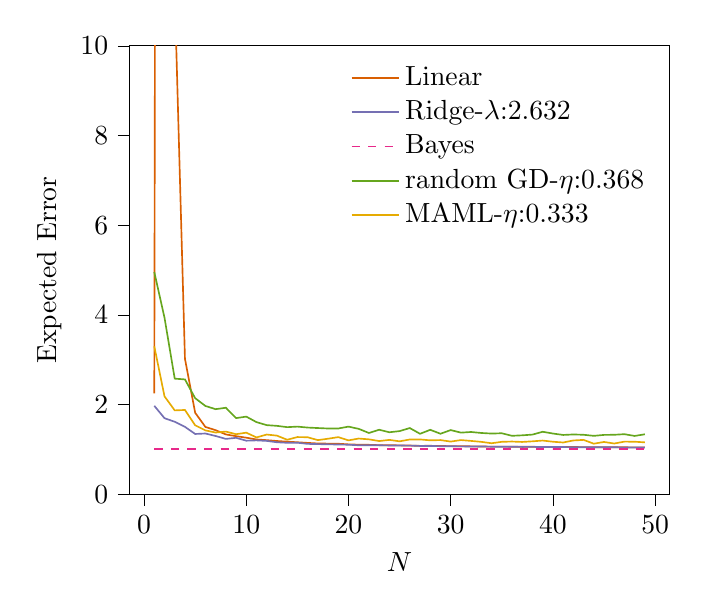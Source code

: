 % This file was created with tikzplotlib v0.10.1.
\begin{tikzpicture}

\definecolor{chocolate217952}{RGB}{217,95,2}
\definecolor{darkcyan27158119}{RGB}{27,158,119}
\definecolor{darkgoldenrod16611829}{RGB}{166,118,29}
\definecolor{darkgray176}{RGB}{176,176,176}
\definecolor{deeppink23141138}{RGB}{231,41,138}
\definecolor{lightslategray117112179}{RGB}{117,112,179}
\definecolor{olivedrab10216630}{RGB}{102,166,30}
\definecolor{orange2301712}{RGB}{230,171,2}

\begin{axis}[
legend cell align={left},
legend style={fill opacity=0.8, draw opacity=1, text opacity=1, draw=none},
tick align=outside,
tick pos=left,
x grid style={darkgray176},
xlabel={\(\displaystyle N\)},
xmin=-1.4, xmax=51.4,
xtick style={color=black},
y grid style={darkgray176},
ylabel={Expected Error},
ymin=0.0, ymax=10.0,
ytick style={color=black}
]

\addplot [semithick, chocolate217952]
table {%
1 2.246
2 127.52
3 11.198
4 3.02
5 1.815
6 1.499
7 1.427
8 1.332
9 1.293
10 1.259
11 1.219
12 1.204
13 1.185
14 1.171
15 1.157
16 1.143
17 1.13
18 1.127
19 1.124
20 1.11
21 1.103
22 1.1
23 1.092
24 1.092
25 1.087
26 1.084
27 1.077
28 1.078
29 1.074
30 1.07
31 1.069
32 1.066
33 1.063
34 1.059
35 1.06
36 1.058
37 1.056
38 1.056
39 1.053
40 1.052
41 1.051
42 1.051
43 1.048
44 1.046
45 1.045
46 1.045
47 1.045
48 1.042
49 1.042
};
\addlegendentry{Linear}
\addplot [semithick, lightslategray117112179]
table {%
1 1.97
2 1.694
3 1.614
4 1.501
5 1.342
6 1.352
7 1.297
8 1.232
9 1.256
10 1.192
11 1.199
12 1.187
13 1.157
14 1.145
15 1.147
16 1.121
17 1.116
18 1.111
19 1.107
20 1.102
21 1.09
22 1.092
23 1.09
24 1.086
25 1.084
26 1.082
27 1.075
28 1.075
29 1.069
30 1.068
31 1.065
32 1.063
33 1.063
34 1.058
35 1.058
36 1.058
37 1.053
38 1.054
39 1.051
40 1.051
41 1.05
42 1.048
43 1.045
44 1.046
45 1.044
46 1.045
47 1.042
48 1.041
49 1.041
};
\addlegendentry{Ridge-$\lambda$:2.632}
\addplot [semithick, deeppink23141138, dashed]
table {%
1 1.0
2 1.0
3 1.0
4 1.0
5 1.0
6 1.0
7 1.0
8 1.0
9 1.0
10 1.0
11 1.0
12 1.0
13 1.0
14 1.0
15 1.0
16 1.0
17 1.0
18 1.0
19 1.0
20 1.0
21 1.0
22 1.0
23 1.0
24 1.0
25 1.0
26 1.0
27 1.0
28 1.0
29 1.0
30 1.0
31 1.0
32 1.0
33 1.0
34 1.0
35 1.0
36 1.0
37 1.0
38 1.0
39 1.0
40 1.0
41 1.0
42 1.0
43 1.0
44 1.0
45 1.0
46 1.0
47 1.0
48 1.0
49 1.0
};
\addlegendentry{Bayes}
\addplot [semithick, olivedrab10216630]
table {%
1 4.954
2 3.935
3 2.576
4 2.559
5 2.14
6 1.967
7 1.895
8 1.927
9 1.696
10 1.729
11 1.606
12 1.539
13 1.523
14 1.494
15 1.506
16 1.485
17 1.474
18 1.464
19 1.464
20 1.506
21 1.456
22 1.364
23 1.436
24 1.38
25 1.406
26 1.474
27 1.346
28 1.435
29 1.347
30 1.429
31 1.372
32 1.386
33 1.364
34 1.351
35 1.358
36 1.301
37 1.312
38 1.328
39 1.391
40 1.352
41 1.32
42 1.331
43 1.324
44 1.3
45 1.321
46 1.324
47 1.337
48 1.298
49 1.335
};
\addlegendentry{random GD-$\eta$:0.368}
\addplot [semithick, orange2301712]
table {%
1 3.297
2 2.181
3 1.868
4 1.877
5 1.536
6 1.422
7 1.374
8 1.395
9 1.337
10 1.371
11 1.265
12 1.329
13 1.305
14 1.213
15 1.273
16 1.269
17 1.205
18 1.236
19 1.272
20 1.199
21 1.24
22 1.222
23 1.184
24 1.21
25 1.178
26 1.219
27 1.22
28 1.2
29 1.206
30 1.172
31 1.206
32 1.187
33 1.166
34 1.135
35 1.167
36 1.173
37 1.164
38 1.178
39 1.195
40 1.169
41 1.152
42 1.197
43 1.21
44 1.125
45 1.164
46 1.129
47 1.171
48 1.169
49 1.155
};
\addlegendentry{MAML-$\eta$:0.333}
\end{axis}

\end{tikzpicture}
